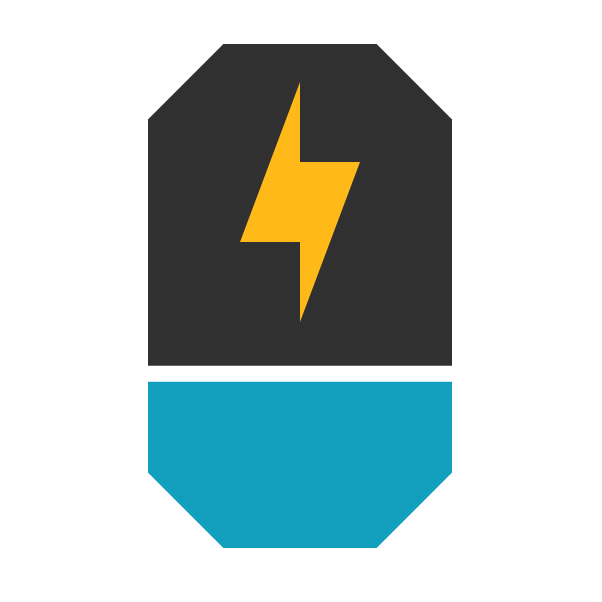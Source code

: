 <mxfile version="24.5.3" type="device">
  <diagram name="Page-1" id="ZcRAXSWJTWcisyccbfvs">
    <mxGraphModel dx="274" dy="415" grid="1" gridSize="5" guides="1" tooltips="1" connect="1" arrows="1" fold="1" page="0" pageScale="1" pageWidth="827" pageHeight="1169" math="0" shadow="0">
      <root>
        <mxCell id="0" />
        <mxCell id="1" parent="0" />
        <mxCell id="aRZHve7nk3sMqHiDy-_R-71" value="" style="rounded=0;whiteSpace=wrap;html=1;fillColor=none;strokeColor=none;" parent="1" vertex="1">
          <mxGeometry x="570" y="220" width="300" height="300" as="geometry" />
        </mxCell>
        <mxCell id="aRZHve7nk3sMqHiDy-_R-67" value="" style="shape=trapezoid;perimeter=trapezoidPerimeter;whiteSpace=wrap;html=1;fixedSize=1;rotation=0;size=40;strokeColor=none;fillColor=#303030;" parent="1" vertex="1">
          <mxGeometry x="640" y="240" width="160" height="38" as="geometry" />
        </mxCell>
        <mxCell id="aRZHve7nk3sMqHiDy-_R-66" value="" style="rounded=0;whiteSpace=wrap;html=1;strokeColor=none;fillColor=#303030;" parent="1" vertex="1">
          <mxGeometry x="640" y="278" width="160" height="130" as="geometry" />
        </mxCell>
        <mxCell id="aRZHve7nk3sMqHiDy-_R-65" value="" style="rounded=0;whiteSpace=wrap;html=1;strokeColor=none;fillColor=#129FBD;" parent="1" vertex="1">
          <mxGeometry x="640" y="408" width="160" height="50" as="geometry" />
        </mxCell>
        <mxCell id="aRZHve7nk3sMqHiDy-_R-64" value="" style="shape=trapezoid;perimeter=trapezoidPerimeter;whiteSpace=wrap;html=1;fixedSize=1;rotation=-180;size=40;strokeColor=none;fillColor=#129FBD;" parent="1" vertex="1">
          <mxGeometry x="640" y="458" width="160" height="38" as="geometry" />
        </mxCell>
        <mxCell id="aRZHve7nk3sMqHiDy-_R-61" value="" style="endArrow=none;html=1;rounded=0;strokeWidth=8;strokeColor=#FFFFFF;" parent="1" edge="1">
          <mxGeometry width="50" height="50" relative="1" as="geometry">
            <mxPoint x="720" y="498" as="sourcePoint" />
            <mxPoint x="720" y="498" as="targetPoint" />
            <Array as="points">
              <mxPoint x="680" y="498" />
              <mxPoint x="640" y="458" />
              <mxPoint x="640" y="278" />
              <mxPoint x="680" y="238" />
              <mxPoint x="760" y="238" />
              <mxPoint x="800" y="278" />
              <mxPoint x="800" y="458" />
              <mxPoint x="760" y="498" />
            </Array>
          </mxGeometry>
        </mxCell>
        <mxCell id="aRZHve7nk3sMqHiDy-_R-62" value="" style="endArrow=none;html=1;rounded=0;strokeWidth=8;strokeColor=#FFFFFF;" parent="1" edge="1">
          <mxGeometry width="50" height="50" relative="1" as="geometry">
            <mxPoint x="640" y="406.83" as="sourcePoint" />
            <mxPoint x="800" y="406.83" as="targetPoint" />
          </mxGeometry>
        </mxCell>
        <mxCell id="aRZHve7nk3sMqHiDy-_R-68" value="" style="verticalLabelPosition=bottom;verticalAlign=top;html=1;shape=mxgraph.basic.orthogonal_triangle;rotation=90;strokeColor=none;fillColor=#FFBA19;" parent="1" vertex="1">
          <mxGeometry x="695" y="326" width="80" height="30" as="geometry" />
        </mxCell>
        <mxCell id="aRZHve7nk3sMqHiDy-_R-69" value="" style="verticalLabelPosition=bottom;verticalAlign=top;html=1;shape=mxgraph.basic.orthogonal_triangle;rotation=-90;strokeColor=none;fillColor=#FFBA19;" parent="1" vertex="1">
          <mxGeometry x="665" y="286" width="80" height="30" as="geometry" />
        </mxCell>
      </root>
    </mxGraphModel>
  </diagram>
</mxfile>
